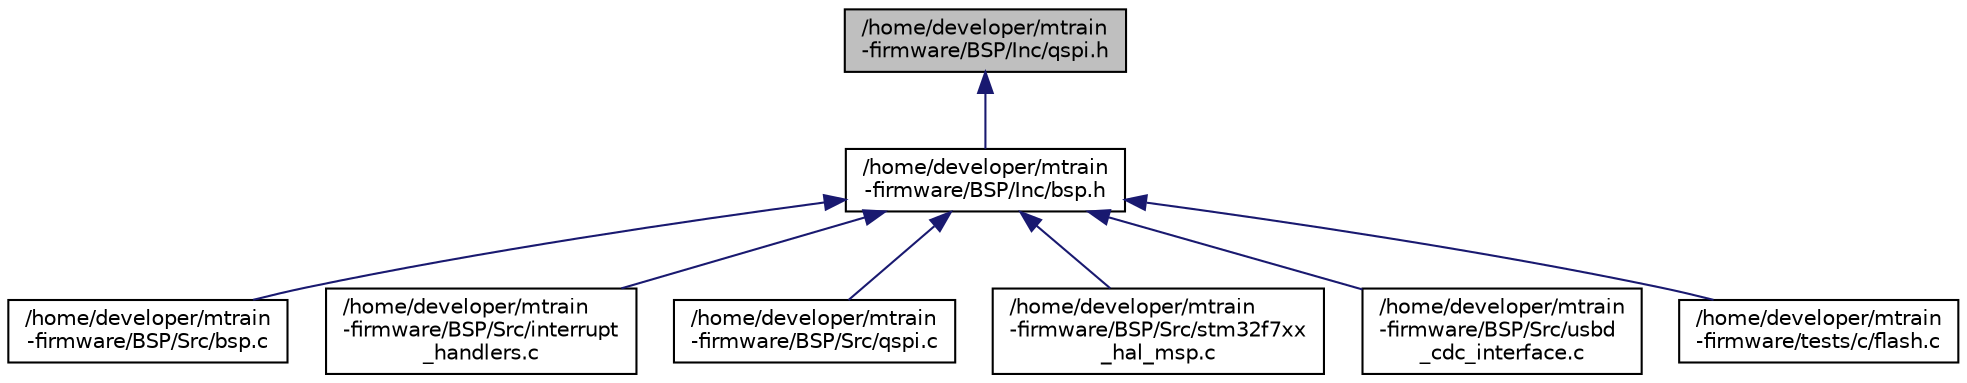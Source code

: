 digraph "/home/developer/mtrain-firmware/BSP/Inc/qspi.h"
{
  edge [fontname="Helvetica",fontsize="10",labelfontname="Helvetica",labelfontsize="10"];
  node [fontname="Helvetica",fontsize="10",shape=record];
  Node68 [label="/home/developer/mtrain\l-firmware/BSP/Inc/qspi.h",height=0.2,width=0.4,color="black", fillcolor="grey75", style="filled", fontcolor="black"];
  Node68 -> Node69 [dir="back",color="midnightblue",fontsize="10",style="solid",fontname="Helvetica"];
  Node69 [label="/home/developer/mtrain\l-firmware/BSP/Inc/bsp.h",height=0.2,width=0.4,color="black", fillcolor="white", style="filled",URL="$bsp_8h.html"];
  Node69 -> Node70 [dir="back",color="midnightblue",fontsize="10",style="solid",fontname="Helvetica"];
  Node70 [label="/home/developer/mtrain\l-firmware/BSP/Src/bsp.c",height=0.2,width=0.4,color="black", fillcolor="white", style="filled",URL="$bsp_8c.html"];
  Node69 -> Node71 [dir="back",color="midnightblue",fontsize="10",style="solid",fontname="Helvetica"];
  Node71 [label="/home/developer/mtrain\l-firmware/BSP/Src/interrupt\l_handlers.c",height=0.2,width=0.4,color="black", fillcolor="white", style="filled",URL="$interrupt__handlers_8c.html"];
  Node69 -> Node72 [dir="back",color="midnightblue",fontsize="10",style="solid",fontname="Helvetica"];
  Node72 [label="/home/developer/mtrain\l-firmware/BSP/Src/qspi.c",height=0.2,width=0.4,color="black", fillcolor="white", style="filled",URL="$qspi_8c.html"];
  Node69 -> Node73 [dir="back",color="midnightblue",fontsize="10",style="solid",fontname="Helvetica"];
  Node73 [label="/home/developer/mtrain\l-firmware/BSP/Src/stm32f7xx\l_hal_msp.c",height=0.2,width=0.4,color="black", fillcolor="white", style="filled",URL="$stm32f7xx__hal__msp_8c.html"];
  Node69 -> Node74 [dir="back",color="midnightblue",fontsize="10",style="solid",fontname="Helvetica"];
  Node74 [label="/home/developer/mtrain\l-firmware/BSP/Src/usbd\l_cdc_interface.c",height=0.2,width=0.4,color="black", fillcolor="white", style="filled",URL="$usbd__cdc__interface_8c.html"];
  Node69 -> Node75 [dir="back",color="midnightblue",fontsize="10",style="solid",fontname="Helvetica"];
  Node75 [label="/home/developer/mtrain\l-firmware/tests/c/flash.c",height=0.2,width=0.4,color="black", fillcolor="white", style="filled",URL="$flash_8c.html"];
}
